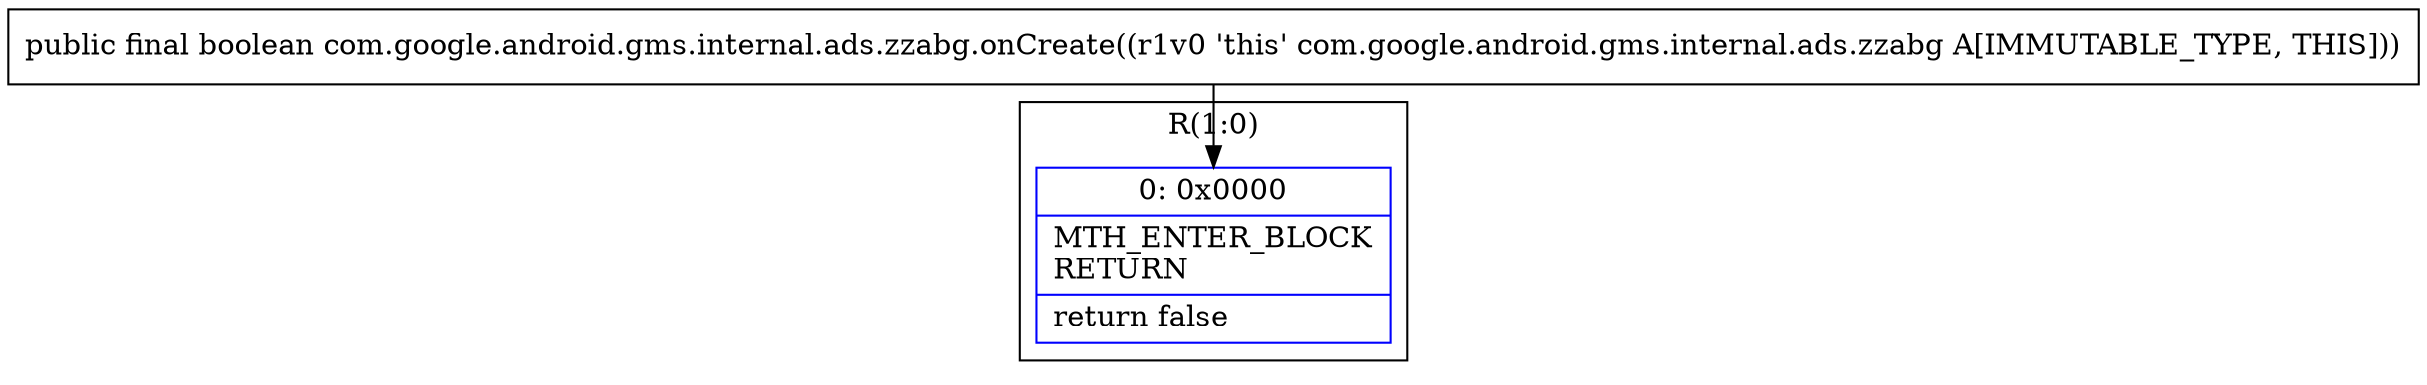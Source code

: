 digraph "CFG forcom.google.android.gms.internal.ads.zzabg.onCreate()Z" {
subgraph cluster_Region_2056353276 {
label = "R(1:0)";
node [shape=record,color=blue];
Node_0 [shape=record,label="{0\:\ 0x0000|MTH_ENTER_BLOCK\lRETURN\l|return false\l}"];
}
MethodNode[shape=record,label="{public final boolean com.google.android.gms.internal.ads.zzabg.onCreate((r1v0 'this' com.google.android.gms.internal.ads.zzabg A[IMMUTABLE_TYPE, THIS])) }"];
MethodNode -> Node_0;
}

